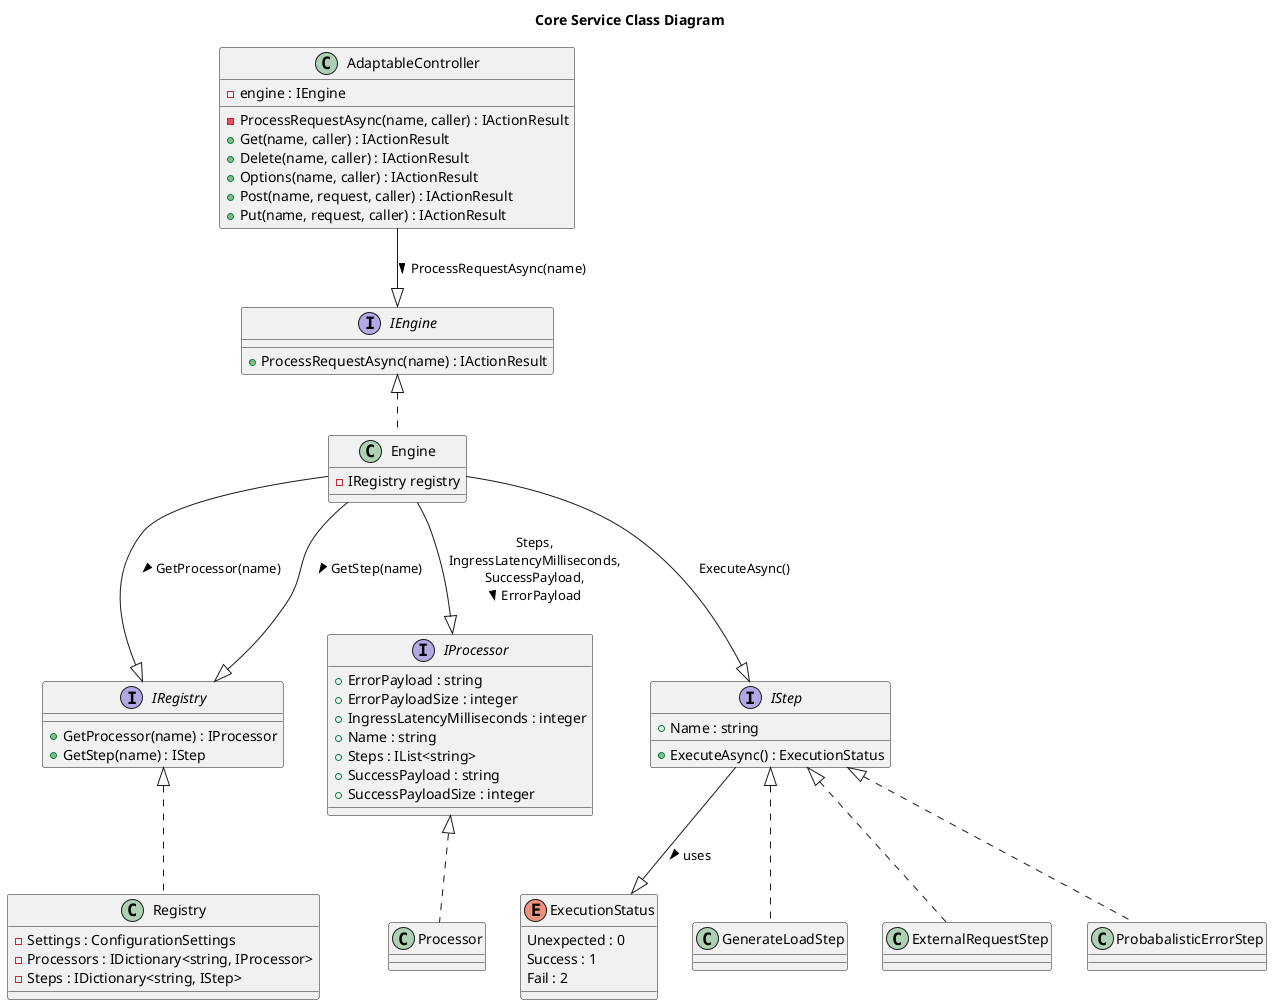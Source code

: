 @startuml
title Core Service Class Diagram

class AdaptableController {
    - engine : IEngine
    - ProcessRequestAsync(name, caller) : IActionResult
    + Get(name, caller) : IActionResult
    + Delete(name, caller) : IActionResult
    + Options(name, caller) : IActionResult
    + Post(name, request, caller) : IActionResult
    + Put(name, request, caller) : IActionResult
}

interface IEngine {
    + ProcessRequestAsync(name) : IActionResult
}

class Engine implements IEngine {
    - IRegistry registry
}

interface IRegistry {
    + GetProcessor(name) : IProcessor
    + GetStep(name) : IStep
}

class Registry implements IRegistry {
    - Settings : ConfigurationSettings
    - Processors : IDictionary<string, IProcessor>
    - Steps : IDictionary<string, IStep>
}

interface IProcessor {
    + ErrorPayload : string
    + ErrorPayloadSize : integer
    + IngressLatencyMilliseconds : integer
    + Name : string
    + Steps : IList<string>
    + SuccessPayload : string
    + SuccessPayloadSize : integer
}

class Processor implements IProcessor {
}

enum ExecutionStatus {
    Unexpected : 0
    Success : 1
    Fail : 2
}

interface IStep {
    + Name : string
    + ExecuteAsync() : ExecutionStatus
}

IStep --|> ExecutionStatus : uses >

class GenerateLoadStep implements IStep
class ExternalRequestStep implements IStep
class ProbabalisticErrorStep implements IStep

AdaptableController --|> IEngine : ProcessRequestAsync(name) >
Engine --|> IRegistry : GetProcessor(name) >
Engine --|> IProcessor : Steps,\nIngressLatencyMilliseconds,\nSuccessPayload,\nErrorPayload >
Engine --|> IRegistry : GetStep(name) >
Engine --|> IStep : ExecuteAsync()

@enduml